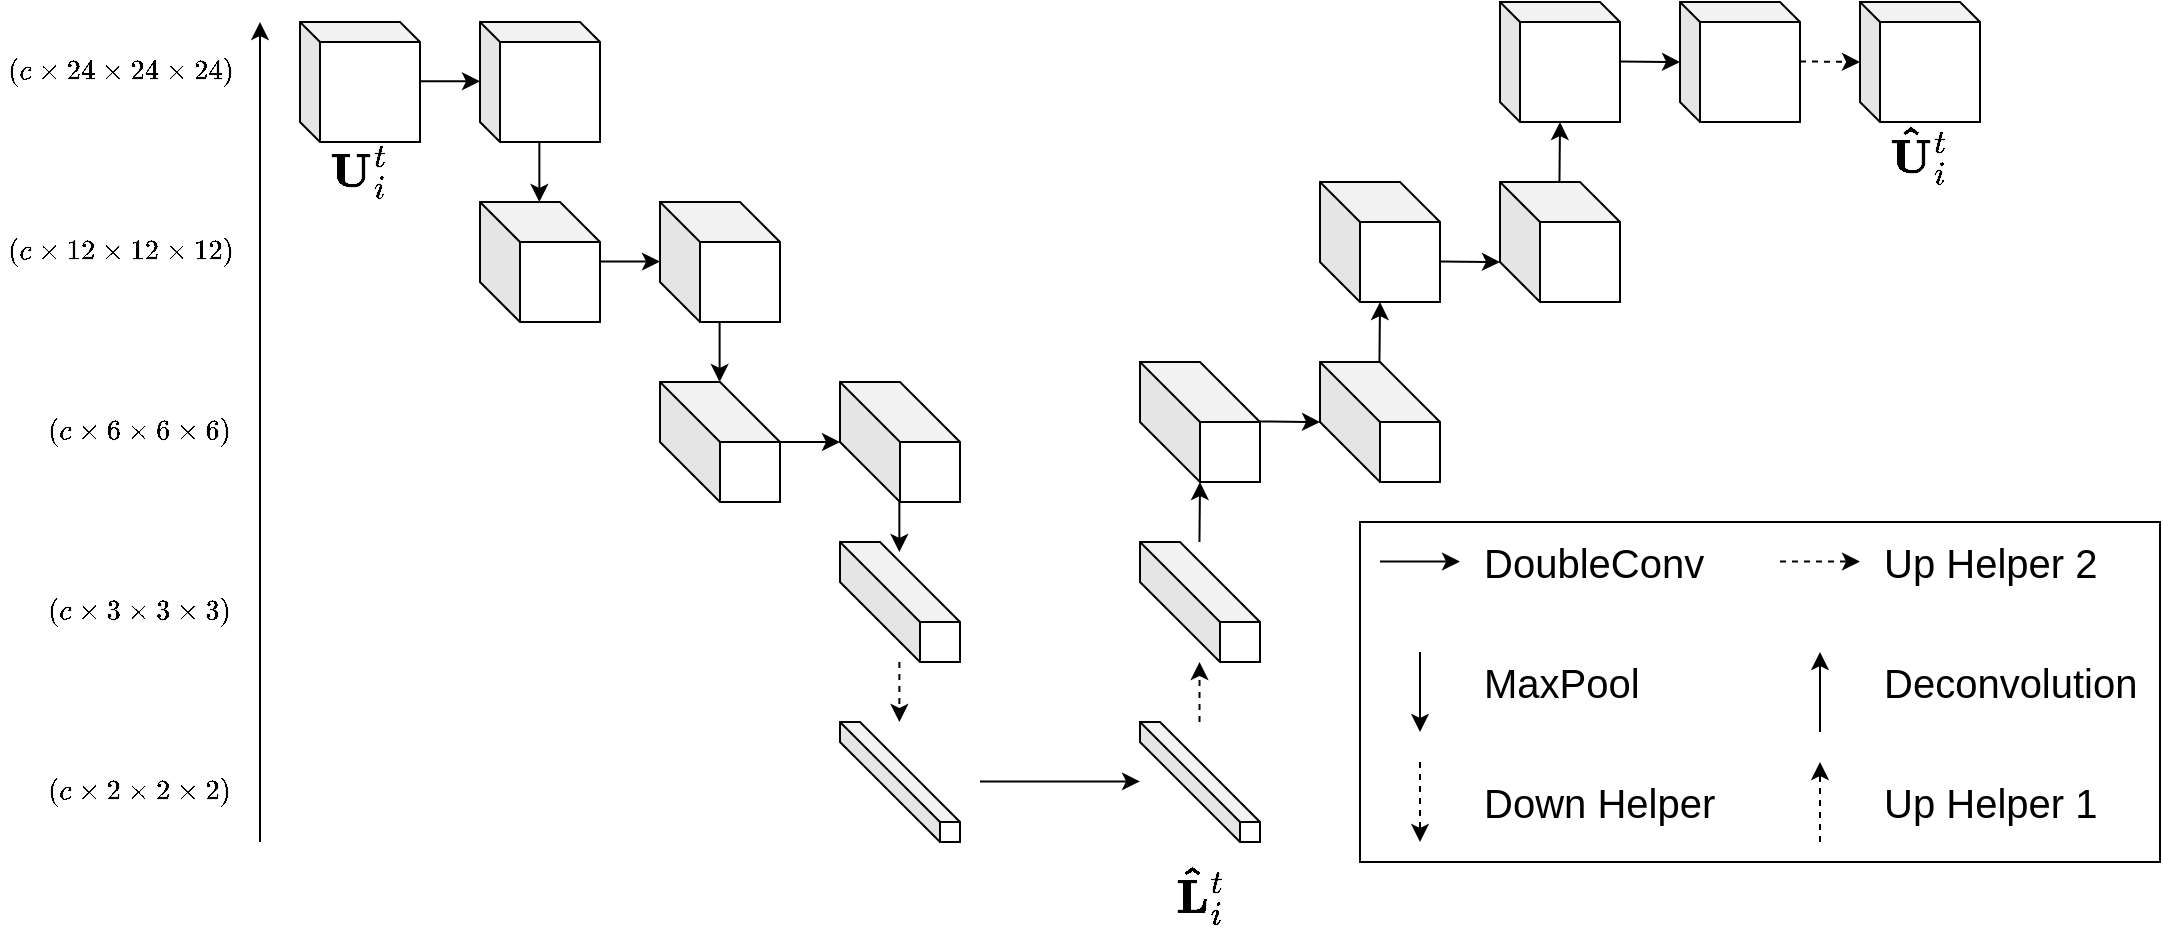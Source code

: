 <mxfile version="20.8.11" type="github"><diagram name="Page-1" id="dR8ggON6Wb4wZX4EKsab"><mxGraphModel dx="1114" dy="657" grid="1" gridSize="10" guides="1" tooltips="1" connect="1" arrows="1" fold="1" page="1" pageScale="1" pageWidth="1100" pageHeight="850" math="1" shadow="0"><root><mxCell id="0"/><mxCell id="1" parent="0"/><mxCell id="bqFS861DvB25ZtFm9QSx-69" value="" style="rounded=0;whiteSpace=wrap;html=1;fontSize=20;" vertex="1" parent="1"><mxGeometry x="690" y="270" width="400" height="170" as="geometry"/></mxCell><mxCell id="bqFS861DvB25ZtFm9QSx-4" value="" style="shape=cube;whiteSpace=wrap;html=1;boundedLbl=1;backgroundOutline=1;darkOpacity=0.05;darkOpacity2=0.1;size=10;" vertex="1" parent="1"><mxGeometry x="160" y="20" width="60" height="60" as="geometry"/></mxCell><mxCell id="bqFS861DvB25ZtFm9QSx-5" value="" style="shape=cube;whiteSpace=wrap;html=1;boundedLbl=1;backgroundOutline=1;darkOpacity=0.05;darkOpacity2=0.1;size=10;" vertex="1" parent="1"><mxGeometry x="250" y="20" width="60" height="60" as="geometry"/></mxCell><mxCell id="bqFS861DvB25ZtFm9QSx-6" value="" style="shape=cube;whiteSpace=wrap;html=1;boundedLbl=1;backgroundOutline=1;darkOpacity=0.05;darkOpacity2=0.1;size=20;" vertex="1" parent="1"><mxGeometry x="250" y="110" width="60" height="60" as="geometry"/></mxCell><mxCell id="bqFS861DvB25ZtFm9QSx-7" value="" style="shape=cube;whiteSpace=wrap;html=1;boundedLbl=1;backgroundOutline=1;darkOpacity=0.05;darkOpacity2=0.1;size=20;" vertex="1" parent="1"><mxGeometry x="340" y="110" width="60" height="60" as="geometry"/></mxCell><mxCell id="bqFS861DvB25ZtFm9QSx-8" value="" style="shape=cube;whiteSpace=wrap;html=1;boundedLbl=1;backgroundOutline=1;darkOpacity=0.05;darkOpacity2=0.1;size=30;" vertex="1" parent="1"><mxGeometry x="340" y="200" width="60" height="60" as="geometry"/></mxCell><mxCell id="bqFS861DvB25ZtFm9QSx-9" value="" style="shape=cube;whiteSpace=wrap;html=1;boundedLbl=1;backgroundOutline=1;darkOpacity=0.05;darkOpacity2=0.1;size=30;" vertex="1" parent="1"><mxGeometry x="430" y="200" width="60" height="60" as="geometry"/></mxCell><mxCell id="bqFS861DvB25ZtFm9QSx-10" value="" style="shape=cube;whiteSpace=wrap;html=1;boundedLbl=1;backgroundOutline=1;darkOpacity=0.05;darkOpacity2=0.1;size=40;" vertex="1" parent="1"><mxGeometry x="430" y="280" width="60" height="60" as="geometry"/></mxCell><mxCell id="bqFS861DvB25ZtFm9QSx-11" value="" style="shape=cube;whiteSpace=wrap;html=1;boundedLbl=1;backgroundOutline=1;darkOpacity=0.05;darkOpacity2=0.1;size=50;" vertex="1" parent="1"><mxGeometry x="430" y="370" width="60" height="60" as="geometry"/></mxCell><mxCell id="bqFS861DvB25ZtFm9QSx-24" value="" style="endArrow=classic;html=1;rounded=0;" edge="1" parent="1"><mxGeometry width="50" height="50" relative="1" as="geometry"><mxPoint x="400" y="230" as="sourcePoint"/><mxPoint x="430" y="230" as="targetPoint"/><Array as="points"/></mxGeometry></mxCell><mxCell id="bqFS861DvB25ZtFm9QSx-25" value="" style="endArrow=classic;html=1;rounded=0;" edge="1" parent="1"><mxGeometry width="50" height="50" relative="1" as="geometry"><mxPoint x="500" y="399.69" as="sourcePoint"/><mxPoint x="580" y="399.69" as="targetPoint"/><Array as="points"><mxPoint x="560" y="399.69"/></Array></mxGeometry></mxCell><mxCell id="bqFS861DvB25ZtFm9QSx-26" value="" style="endArrow=classic;html=1;rounded=0;" edge="1" parent="1"><mxGeometry width="50" height="50" relative="1" as="geometry"><mxPoint x="640" y="219.73" as="sourcePoint"/><mxPoint x="670" y="220" as="targetPoint"/><Array as="points"/></mxGeometry></mxCell><mxCell id="bqFS861DvB25ZtFm9QSx-27" value="" style="endArrow=classic;html=1;rounded=0;" edge="1" parent="1"><mxGeometry width="50" height="50" relative="1" as="geometry"><mxPoint x="730" y="139.73" as="sourcePoint"/><mxPoint x="760" y="140" as="targetPoint"/><Array as="points"/></mxGeometry></mxCell><mxCell id="bqFS861DvB25ZtFm9QSx-28" value="" style="endArrow=classic;html=1;rounded=0;" edge="1" parent="1"><mxGeometry width="50" height="50" relative="1" as="geometry"><mxPoint x="820" y="39.73" as="sourcePoint"/><mxPoint x="850" y="40" as="targetPoint"/><Array as="points"/></mxGeometry></mxCell><mxCell id="bqFS861DvB25ZtFm9QSx-30" value="" style="endArrow=classic;html=1;rounded=0;" edge="1" parent="1"><mxGeometry width="50" height="50" relative="1" as="geometry"><mxPoint x="369.81" y="170" as="sourcePoint"/><mxPoint x="369.81" y="200" as="targetPoint"/><Array as="points"/></mxGeometry></mxCell><mxCell id="bqFS861DvB25ZtFm9QSx-31" value="" style="endArrow=classic;html=1;rounded=0;" edge="1" parent="1"><mxGeometry width="50" height="50" relative="1" as="geometry"><mxPoint x="279.68" y="80" as="sourcePoint"/><mxPoint x="279.68" y="110" as="targetPoint"/><Array as="points"/></mxGeometry></mxCell><mxCell id="bqFS861DvB25ZtFm9QSx-32" value="" style="endArrow=classic;html=1;rounded=0;dashed=1;" edge="1" parent="1"><mxGeometry width="50" height="50" relative="1" as="geometry"><mxPoint x="459.69" y="340" as="sourcePoint"/><mxPoint x="459.69" y="370" as="targetPoint"/><Array as="points"/></mxGeometry></mxCell><mxCell id="bqFS861DvB25ZtFm9QSx-33" value="" style="endArrow=classic;html=1;rounded=0;" edge="1" parent="1"><mxGeometry width="50" height="50" relative="1" as="geometry"><mxPoint x="459.68" y="260" as="sourcePoint"/><mxPoint x="459.68" y="285" as="targetPoint"/><Array as="points"/></mxGeometry></mxCell><mxCell id="bqFS861DvB25ZtFm9QSx-34" value="" style="endArrow=classic;html=1;rounded=0;" edge="1" parent="1"><mxGeometry width="50" height="50" relative="1" as="geometry"><mxPoint x="699.73" y="190.0" as="sourcePoint"/><mxPoint x="700" y="160" as="targetPoint"/><Array as="points"/></mxGeometry></mxCell><mxCell id="bqFS861DvB25ZtFm9QSx-35" value="" style="endArrow=classic;html=1;rounded=0;dashed=1;" edge="1" parent="1"><mxGeometry width="50" height="50" relative="1" as="geometry"><mxPoint x="609.76" y="370.0" as="sourcePoint"/><mxPoint x="609.76" y="340" as="targetPoint"/><Array as="points"/></mxGeometry></mxCell><mxCell id="bqFS861DvB25ZtFm9QSx-37" value="" style="endArrow=classic;html=1;rounded=0;" edge="1" parent="1"><mxGeometry width="50" height="50" relative="1" as="geometry"><mxPoint x="789.73" y="100.0" as="sourcePoint"/><mxPoint x="790" y="70" as="targetPoint"/><Array as="points"/></mxGeometry></mxCell><mxCell id="bqFS861DvB25ZtFm9QSx-39" value="" style="endArrow=classic;html=1;rounded=0;dashed=1;" edge="1" parent="1"><mxGeometry width="50" height="50" relative="1" as="geometry"><mxPoint x="910" y="39.73" as="sourcePoint"/><mxPoint x="940" y="40" as="targetPoint"/><Array as="points"/></mxGeometry></mxCell><mxCell id="bqFS861DvB25ZtFm9QSx-43" value="$$\symbf{\hat{&lt;br style=&quot;font-size: 20px;&quot;&gt;U}}^{t}_i$$" style="text;html=1;strokeColor=none;fillColor=none;align=center;verticalAlign=middle;whiteSpace=wrap;rounded=0;fontSize=20;" vertex="1" parent="1"><mxGeometry x="940" y="70" width="60" height="30" as="geometry"/></mxCell><mxCell id="bqFS861DvB25ZtFm9QSx-44" value="$$\symbf{&lt;br style=&quot;font-size: 20px;&quot;&gt;U}^{t}_i$$" style="text;html=1;strokeColor=none;fillColor=none;align=center;verticalAlign=middle;whiteSpace=wrap;rounded=0;fontSize=20;" vertex="1" parent="1"><mxGeometry x="160" y="80" width="60" height="30" as="geometry"/></mxCell><mxCell id="bqFS861DvB25ZtFm9QSx-45" value="$$\symbf{\hat{&lt;br style=&quot;font-size: 20px;&quot;&gt;L}}_i^t$$" style="text;html=1;strokeColor=none;fillColor=none;align=center;verticalAlign=middle;whiteSpace=wrap;rounded=0;fontSize=20;" vertex="1" parent="1"><mxGeometry x="580" y="440" width="60" height="30" as="geometry"/></mxCell><mxCell id="bqFS861DvB25ZtFm9QSx-47" value="" style="endArrow=classic;html=1;rounded=0;" edge="1" parent="1"><mxGeometry width="50" height="50" relative="1" as="geometry"><mxPoint x="140" y="430" as="sourcePoint"/><mxPoint x="140" y="20" as="targetPoint"/></mxGeometry></mxCell><mxCell id="bqFS861DvB25ZtFm9QSx-49" value="$$(c \times&lt;br&gt;24 \times&lt;br style=&quot;border-color: var(--border-color);&quot;&gt;24 \times 24)$$" style="text;html=1;strokeColor=none;fillColor=none;align=center;verticalAlign=middle;whiteSpace=wrap;rounded=0;" vertex="1" parent="1"><mxGeometry x="10" y="30" width="120" height="30" as="geometry"/></mxCell><mxCell id="bqFS861DvB25ZtFm9QSx-51" value="$$(c \times&lt;br&gt;12 \times&lt;br style=&quot;border-color: var(--border-color);&quot;&gt;12 \times 12)$$" style="text;html=1;strokeColor=none;fillColor=none;align=center;verticalAlign=middle;whiteSpace=wrap;rounded=0;" vertex="1" parent="1"><mxGeometry x="10" y="120" width="120" height="30" as="geometry"/></mxCell><mxCell id="bqFS861DvB25ZtFm9QSx-52" value="$$(c \times&lt;br&gt;6 \times&lt;br style=&quot;border-color: var(--border-color);&quot;&gt;6 \times 6)$$" style="text;html=1;strokeColor=none;fillColor=none;align=center;verticalAlign=middle;whiteSpace=wrap;rounded=0;" vertex="1" parent="1"><mxGeometry x="20" y="210" width="120" height="30" as="geometry"/></mxCell><mxCell id="bqFS861DvB25ZtFm9QSx-53" value="$$(c \times&lt;br&gt;3 \times&lt;br style=&quot;border-color: var(--border-color);&quot;&gt;3 \times 3)$$" style="text;html=1;strokeColor=none;fillColor=none;align=center;verticalAlign=middle;whiteSpace=wrap;rounded=0;" vertex="1" parent="1"><mxGeometry x="20" y="300" width="120" height="30" as="geometry"/></mxCell><mxCell id="bqFS861DvB25ZtFm9QSx-54" value="$$(c \times&lt;br&gt;2 \times&lt;br style=&quot;border-color: var(--border-color);&quot;&gt;2 \times 2)$$" style="text;html=1;strokeColor=none;fillColor=none;align=center;verticalAlign=middle;whiteSpace=wrap;rounded=0;" vertex="1" parent="1"><mxGeometry x="20" y="390" width="120" height="30" as="geometry"/></mxCell><mxCell id="bqFS861DvB25ZtFm9QSx-55" value="" style="endArrow=classic;html=1;rounded=0;" edge="1" parent="1"><mxGeometry width="50" height="50" relative="1" as="geometry"><mxPoint x="700" y="289.8" as="sourcePoint"/><mxPoint x="740" y="289.8" as="targetPoint"/><Array as="points"><mxPoint x="710" y="289.8"/></Array></mxGeometry></mxCell><mxCell id="bqFS861DvB25ZtFm9QSx-56" value="" style="endArrow=classic;html=1;rounded=0;" edge="1" parent="1"><mxGeometry width="50" height="50" relative="1" as="geometry"><mxPoint x="920" y="375" as="sourcePoint"/><mxPoint x="920" y="335" as="targetPoint"/><Array as="points"/></mxGeometry></mxCell><mxCell id="bqFS861DvB25ZtFm9QSx-57" value="" style="endArrow=classic;html=1;rounded=0;" edge="1" parent="1"><mxGeometry width="50" height="50" relative="1" as="geometry"><mxPoint x="720" y="335" as="sourcePoint"/><mxPoint x="720" y="375" as="targetPoint"/><Array as="points"/></mxGeometry></mxCell><mxCell id="bqFS861DvB25ZtFm9QSx-59" value="" style="endArrow=classic;html=1;rounded=0;dashed=1;" edge="1" parent="1"><mxGeometry width="50" height="50" relative="1" as="geometry"><mxPoint x="720.0" y="390" as="sourcePoint"/><mxPoint x="720.0" y="430.0" as="targetPoint"/><Array as="points"/></mxGeometry></mxCell><mxCell id="bqFS861DvB25ZtFm9QSx-60" value="" style="endArrow=classic;html=1;rounded=0;dashed=1;" edge="1" parent="1"><mxGeometry width="50" height="50" relative="1" as="geometry"><mxPoint x="920" y="430" as="sourcePoint"/><mxPoint x="920" y="390" as="targetPoint"/><Array as="points"/></mxGeometry></mxCell><mxCell id="bqFS861DvB25ZtFm9QSx-61" value="" style="endArrow=classic;html=1;rounded=0;dashed=1;" edge="1" parent="1"><mxGeometry width="50" height="50" relative="1" as="geometry"><mxPoint x="900" y="289.8" as="sourcePoint"/><mxPoint x="940" y="289.8" as="targetPoint"/><Array as="points"><mxPoint x="930" y="289.8"/></Array></mxGeometry></mxCell><mxCell id="bqFS861DvB25ZtFm9QSx-62" value="&lt;font style=&quot;font-size: 20px;&quot;&gt;DoubleConv&lt;/font&gt;" style="text;html=1;strokeColor=none;fillColor=none;align=left;verticalAlign=middle;whiteSpace=wrap;rounded=0;" vertex="1" parent="1"><mxGeometry x="750" y="275" width="150" height="30" as="geometry"/></mxCell><mxCell id="bqFS861DvB25ZtFm9QSx-63" value="&lt;font style=&quot;font-size: 20px;&quot;&gt;MaxPool&lt;/font&gt;" style="text;html=1;strokeColor=none;fillColor=none;align=left;verticalAlign=middle;whiteSpace=wrap;rounded=0;" vertex="1" parent="1"><mxGeometry x="750" y="335" width="150" height="30" as="geometry"/></mxCell><mxCell id="bqFS861DvB25ZtFm9QSx-64" value="&lt;font style=&quot;font-size: 20px;&quot;&gt;Down Helper&lt;/font&gt;" style="text;html=1;strokeColor=none;fillColor=none;align=left;verticalAlign=middle;whiteSpace=wrap;rounded=0;" vertex="1" parent="1"><mxGeometry x="750" y="395" width="150" height="30" as="geometry"/></mxCell><mxCell id="bqFS861DvB25ZtFm9QSx-65" value="&lt;font style=&quot;font-size: 20px;&quot;&gt;Deconvolution&lt;/font&gt;" style="text;html=1;strokeColor=none;fillColor=none;align=left;verticalAlign=middle;whiteSpace=wrap;rounded=0;" vertex="1" parent="1"><mxGeometry x="950" y="335" width="140" height="30" as="geometry"/></mxCell><mxCell id="bqFS861DvB25ZtFm9QSx-66" value="&lt;font style=&quot;font-size: 20px;&quot;&gt;Up Helper 1&lt;/font&gt;" style="text;html=1;strokeColor=none;fillColor=none;align=left;verticalAlign=middle;whiteSpace=wrap;rounded=0;" vertex="1" parent="1"><mxGeometry x="950" y="395" width="140" height="30" as="geometry"/></mxCell><mxCell id="bqFS861DvB25ZtFm9QSx-67" value="&lt;font style=&quot;font-size: 20px;&quot;&gt;Up Helper 2&lt;/font&gt;" style="text;html=1;strokeColor=none;fillColor=none;align=left;verticalAlign=middle;whiteSpace=wrap;rounded=0;" vertex="1" parent="1"><mxGeometry x="950" y="275" width="140" height="30" as="geometry"/></mxCell><mxCell id="bqFS861DvB25ZtFm9QSx-71" value="" style="endArrow=classic;html=1;rounded=0;" edge="1" parent="1"><mxGeometry width="50" height="50" relative="1" as="geometry"><mxPoint x="220" y="49.68" as="sourcePoint"/><mxPoint x="250" y="49.68" as="targetPoint"/></mxGeometry></mxCell><mxCell id="bqFS861DvB25ZtFm9QSx-72" value="" style="endArrow=classic;html=1;rounded=0;" edge="1" parent="1"><mxGeometry width="50" height="50" relative="1" as="geometry"><mxPoint x="310" y="139.81" as="sourcePoint"/><mxPoint x="340" y="139.81" as="targetPoint"/></mxGeometry></mxCell><mxCell id="bqFS861DvB25ZtFm9QSx-77" value="" style="shape=cube;whiteSpace=wrap;html=1;boundedLbl=1;backgroundOutline=1;darkOpacity=0.05;darkOpacity2=0.1;size=50;" vertex="1" parent="1"><mxGeometry x="580" y="370" width="60" height="60" as="geometry"/></mxCell><mxCell id="bqFS861DvB25ZtFm9QSx-78" value="" style="shape=cube;whiteSpace=wrap;html=1;boundedLbl=1;backgroundOutline=1;darkOpacity=0.05;darkOpacity2=0.1;size=40;" vertex="1" parent="1"><mxGeometry x="580" y="280" width="60" height="60" as="geometry"/></mxCell><mxCell id="bqFS861DvB25ZtFm9QSx-79" value="" style="endArrow=classic;html=1;rounded=0;" edge="1" parent="1"><mxGeometry width="50" height="50" relative="1" as="geometry"><mxPoint x="609.73" y="280.0" as="sourcePoint"/><mxPoint x="610" y="250" as="targetPoint"/><Array as="points"/></mxGeometry></mxCell><mxCell id="bqFS861DvB25ZtFm9QSx-80" value="" style="shape=cube;whiteSpace=wrap;html=1;boundedLbl=1;backgroundOutline=1;darkOpacity=0.05;darkOpacity2=0.1;size=30;" vertex="1" parent="1"><mxGeometry x="580" y="190" width="60" height="60" as="geometry"/></mxCell><mxCell id="bqFS861DvB25ZtFm9QSx-81" value="" style="shape=cube;whiteSpace=wrap;html=1;boundedLbl=1;backgroundOutline=1;darkOpacity=0.05;darkOpacity2=0.1;size=30;" vertex="1" parent="1"><mxGeometry x="670" y="190" width="60" height="60" as="geometry"/></mxCell><mxCell id="bqFS861DvB25ZtFm9QSx-82" value="" style="shape=cube;whiteSpace=wrap;html=1;boundedLbl=1;backgroundOutline=1;darkOpacity=0.05;darkOpacity2=0.1;size=20;" vertex="1" parent="1"><mxGeometry x="670" y="100" width="60" height="60" as="geometry"/></mxCell><mxCell id="bqFS861DvB25ZtFm9QSx-83" value="" style="shape=cube;whiteSpace=wrap;html=1;boundedLbl=1;backgroundOutline=1;darkOpacity=0.05;darkOpacity2=0.1;size=20;" vertex="1" parent="1"><mxGeometry x="760" y="100" width="60" height="60" as="geometry"/></mxCell><mxCell id="bqFS861DvB25ZtFm9QSx-84" value="" style="shape=cube;whiteSpace=wrap;html=1;boundedLbl=1;backgroundOutline=1;darkOpacity=0.05;darkOpacity2=0.1;size=10;" vertex="1" parent="1"><mxGeometry x="760" y="10" width="60" height="60" as="geometry"/></mxCell><mxCell id="bqFS861DvB25ZtFm9QSx-85" value="" style="shape=cube;whiteSpace=wrap;html=1;boundedLbl=1;backgroundOutline=1;darkOpacity=0.05;darkOpacity2=0.1;size=10;" vertex="1" parent="1"><mxGeometry x="850" y="10" width="60" height="60" as="geometry"/></mxCell><mxCell id="bqFS861DvB25ZtFm9QSx-86" value="" style="shape=cube;whiteSpace=wrap;html=1;boundedLbl=1;backgroundOutline=1;darkOpacity=0.05;darkOpacity2=0.1;size=10;" vertex="1" parent="1"><mxGeometry x="940" y="10" width="60" height="60" as="geometry"/></mxCell></root></mxGraphModel></diagram></mxfile>